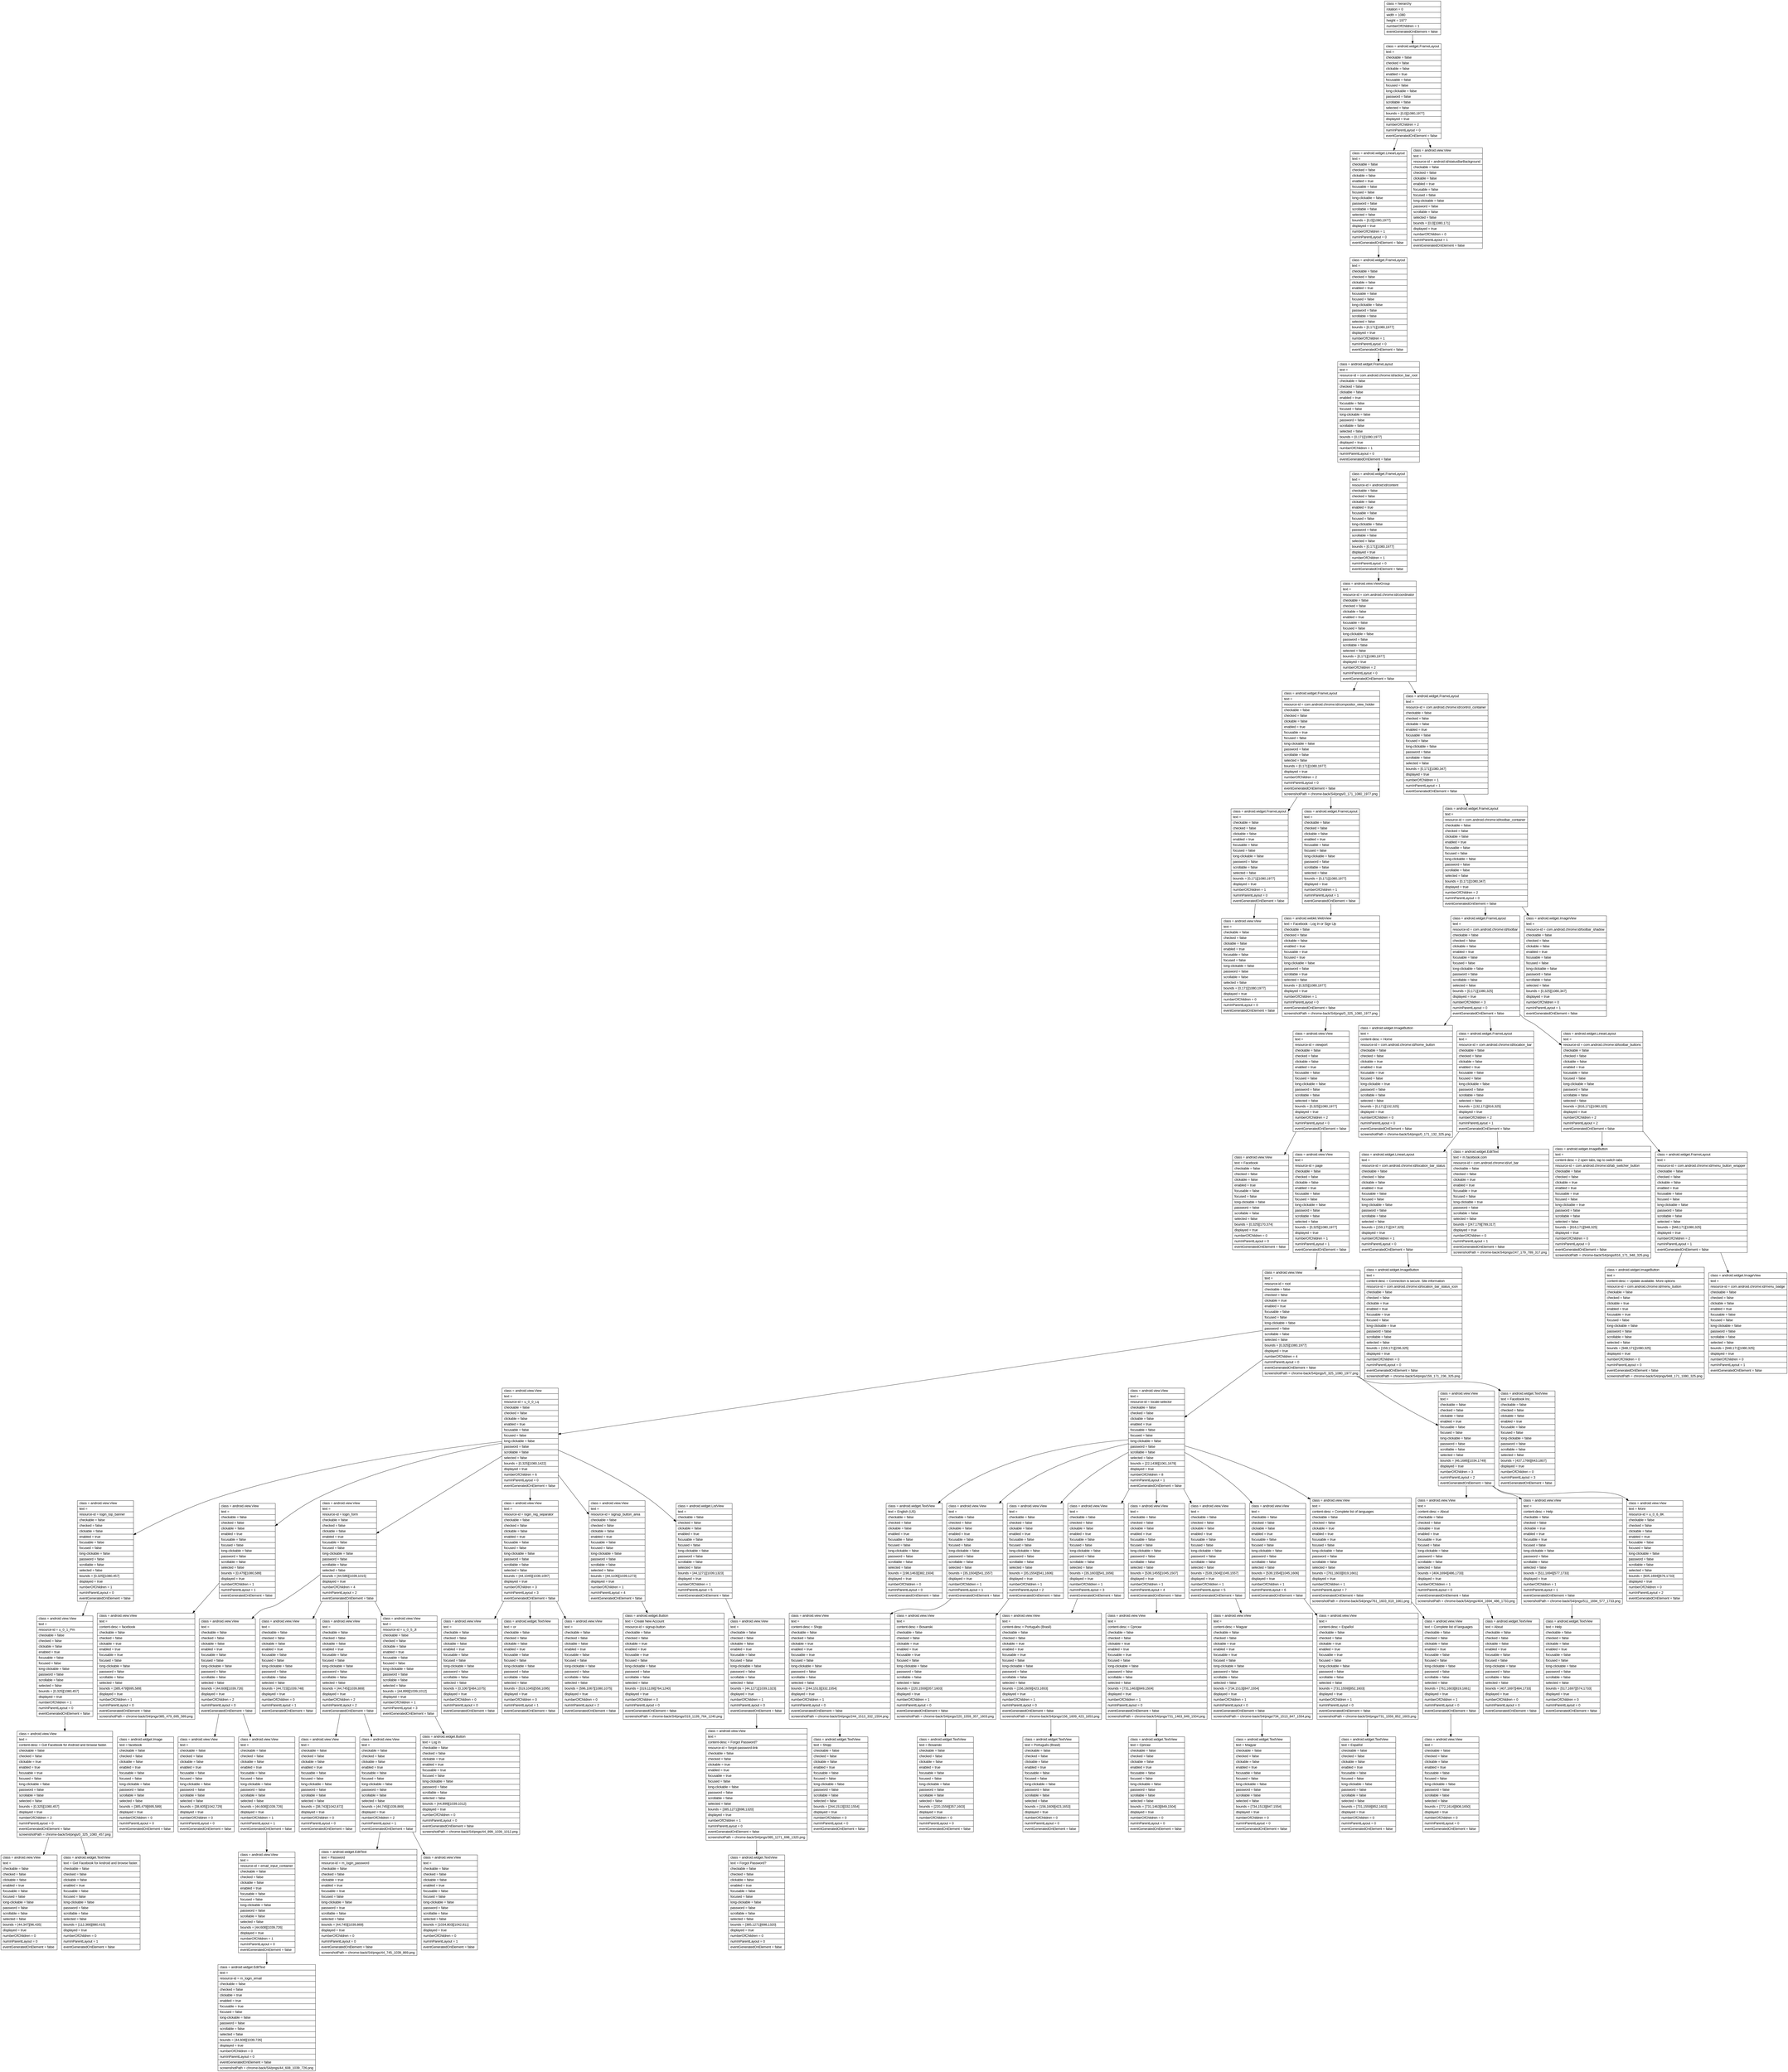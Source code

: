 digraph Layout {

	node [shape=record fontname=Arial];

	0	[label="{class = hierarchy\l|rotation = 0\l|width = 1080\l|height = 1977\l|numberOfChildren = 1\l|eventGeneratedOnElement = false \l}"]
	1	[label="{class = android.widget.FrameLayout\l|text = \l|checkable = false\l|checked = false\l|clickable = false\l|enabled = true\l|focusable = false\l|focused = false\l|long-clickable = false\l|password = false\l|scrollable = false\l|selected = false\l|bounds = [0,0][1080,1977]\l|displayed = true\l|numberOfChildren = 2\l|numInParentLayout = 0\l|eventGeneratedOnElement = false \l}"]
	2	[label="{class = android.widget.LinearLayout\l|text = \l|checkable = false\l|checked = false\l|clickable = false\l|enabled = true\l|focusable = false\l|focused = false\l|long-clickable = false\l|password = false\l|scrollable = false\l|selected = false\l|bounds = [0,0][1080,1977]\l|displayed = true\l|numberOfChildren = 1\l|numInParentLayout = 0\l|eventGeneratedOnElement = false \l}"]
	3	[label="{class = android.view.View\l|text = \l|resource-id = android:id/statusBarBackground\l|checkable = false\l|checked = false\l|clickable = false\l|enabled = true\l|focusable = false\l|focused = false\l|long-clickable = false\l|password = false\l|scrollable = false\l|selected = false\l|bounds = [0,0][1080,171]\l|displayed = true\l|numberOfChildren = 0\l|numInParentLayout = 1\l|eventGeneratedOnElement = false \l}"]
	4	[label="{class = android.widget.FrameLayout\l|text = \l|checkable = false\l|checked = false\l|clickable = false\l|enabled = true\l|focusable = false\l|focused = false\l|long-clickable = false\l|password = false\l|scrollable = false\l|selected = false\l|bounds = [0,171][1080,1977]\l|displayed = true\l|numberOfChildren = 1\l|numInParentLayout = 0\l|eventGeneratedOnElement = false \l}"]
	5	[label="{class = android.widget.FrameLayout\l|text = \l|resource-id = com.android.chrome:id/action_bar_root\l|checkable = false\l|checked = false\l|clickable = false\l|enabled = true\l|focusable = false\l|focused = false\l|long-clickable = false\l|password = false\l|scrollable = false\l|selected = false\l|bounds = [0,171][1080,1977]\l|displayed = true\l|numberOfChildren = 1\l|numInParentLayout = 0\l|eventGeneratedOnElement = false \l}"]
	6	[label="{class = android.widget.FrameLayout\l|text = \l|resource-id = android:id/content\l|checkable = false\l|checked = false\l|clickable = false\l|enabled = true\l|focusable = false\l|focused = false\l|long-clickable = false\l|password = false\l|scrollable = false\l|selected = false\l|bounds = [0,171][1080,1977]\l|displayed = true\l|numberOfChildren = 1\l|numInParentLayout = 0\l|eventGeneratedOnElement = false \l}"]
	7	[label="{class = android.view.ViewGroup\l|text = \l|resource-id = com.android.chrome:id/coordinator\l|checkable = false\l|checked = false\l|clickable = false\l|enabled = true\l|focusable = false\l|focused = false\l|long-clickable = false\l|password = false\l|scrollable = false\l|selected = false\l|bounds = [0,171][1080,1977]\l|displayed = true\l|numberOfChildren = 2\l|numInParentLayout = 0\l|eventGeneratedOnElement = false \l}"]
	8	[label="{class = android.widget.FrameLayout\l|text = \l|resource-id = com.android.chrome:id/compositor_view_holder\l|checkable = false\l|checked = false\l|clickable = false\l|enabled = true\l|focusable = true\l|focused = false\l|long-clickable = false\l|password = false\l|scrollable = false\l|selected = false\l|bounds = [0,171][1080,1977]\l|displayed = true\l|numberOfChildren = 2\l|numInParentLayout = 0\l|eventGeneratedOnElement = false \l|screenshotPath = chrome-back/S4/pngs/0_171_1080_1977.png\l}"]
	9	[label="{class = android.widget.FrameLayout\l|text = \l|resource-id = com.android.chrome:id/control_container\l|checkable = false\l|checked = false\l|clickable = false\l|enabled = true\l|focusable = false\l|focused = false\l|long-clickable = false\l|password = false\l|scrollable = false\l|selected = false\l|bounds = [0,171][1080,347]\l|displayed = true\l|numberOfChildren = 1\l|numInParentLayout = 1\l|eventGeneratedOnElement = false \l}"]
	10	[label="{class = android.widget.FrameLayout\l|text = \l|checkable = false\l|checked = false\l|clickable = false\l|enabled = true\l|focusable = false\l|focused = false\l|long-clickable = false\l|password = false\l|scrollable = false\l|selected = false\l|bounds = [0,171][1080,1977]\l|displayed = true\l|numberOfChildren = 1\l|numInParentLayout = 0\l|eventGeneratedOnElement = false \l}"]
	11	[label="{class = android.widget.FrameLayout\l|text = \l|checkable = false\l|checked = false\l|clickable = false\l|enabled = true\l|focusable = false\l|focused = false\l|long-clickable = false\l|password = false\l|scrollable = false\l|selected = false\l|bounds = [0,171][1080,1977]\l|displayed = true\l|numberOfChildren = 1\l|numInParentLayout = 1\l|eventGeneratedOnElement = false \l}"]
	12	[label="{class = android.widget.FrameLayout\l|text = \l|resource-id = com.android.chrome:id/toolbar_container\l|checkable = false\l|checked = false\l|clickable = false\l|enabled = true\l|focusable = false\l|focused = false\l|long-clickable = false\l|password = false\l|scrollable = false\l|selected = false\l|bounds = [0,171][1080,347]\l|displayed = true\l|numberOfChildren = 2\l|numInParentLayout = 0\l|eventGeneratedOnElement = false \l}"]
	13	[label="{class = android.view.View\l|text = \l|checkable = false\l|checked = false\l|clickable = false\l|enabled = true\l|focusable = false\l|focused = false\l|long-clickable = false\l|password = false\l|scrollable = false\l|selected = false\l|bounds = [0,171][1080,1977]\l|displayed = true\l|numberOfChildren = 0\l|numInParentLayout = 0\l|eventGeneratedOnElement = false \l}"]
	14	[label="{class = android.webkit.WebView\l|text = Facebook - Log In or Sign Up\l|checkable = false\l|checked = false\l|clickable = false\l|enabled = true\l|focusable = true\l|focused = true\l|long-clickable = false\l|password = false\l|scrollable = true\l|selected = false\l|bounds = [0,325][1080,1977]\l|displayed = true\l|numberOfChildren = 1\l|numInParentLayout = 0\l|eventGeneratedOnElement = false \l|screenshotPath = chrome-back/S4/pngs/0_325_1080_1977.png\l}"]
	15	[label="{class = android.widget.FrameLayout\l|text = \l|resource-id = com.android.chrome:id/toolbar\l|checkable = false\l|checked = false\l|clickable = false\l|enabled = true\l|focusable = false\l|focused = false\l|long-clickable = false\l|password = false\l|scrollable = false\l|selected = false\l|bounds = [0,171][1080,325]\l|displayed = true\l|numberOfChildren = 3\l|numInParentLayout = 0\l|eventGeneratedOnElement = false \l}"]
	16	[label="{class = android.widget.ImageView\l|text = \l|resource-id = com.android.chrome:id/toolbar_shadow\l|checkable = false\l|checked = false\l|clickable = false\l|enabled = true\l|focusable = false\l|focused = false\l|long-clickable = false\l|password = false\l|scrollable = false\l|selected = false\l|bounds = [0,325][1080,347]\l|displayed = true\l|numberOfChildren = 0\l|numInParentLayout = 1\l|eventGeneratedOnElement = false \l}"]
	17	[label="{class = android.view.View\l|text = \l|resource-id = viewport\l|checkable = false\l|checked = false\l|clickable = false\l|enabled = true\l|focusable = false\l|focused = false\l|long-clickable = false\l|password = false\l|scrollable = false\l|selected = false\l|bounds = [0,325][1080,1977]\l|displayed = true\l|numberOfChildren = 2\l|numInParentLayout = 0\l|eventGeneratedOnElement = false \l}"]
	18	[label="{class = android.widget.ImageButton\l|text = \l|content-desc = Home\l|resource-id = com.android.chrome:id/home_button\l|checkable = false\l|checked = false\l|clickable = true\l|enabled = true\l|focusable = true\l|focused = false\l|long-clickable = true\l|password = false\l|scrollable = false\l|selected = false\l|bounds = [0,171][132,325]\l|displayed = true\l|numberOfChildren = 0\l|numInParentLayout = 0\l|eventGeneratedOnElement = false \l|screenshotPath = chrome-back/S4/pngs/0_171_132_325.png\l}"]
	19	[label="{class = android.widget.FrameLayout\l|text = \l|resource-id = com.android.chrome:id/location_bar\l|checkable = false\l|checked = false\l|clickable = false\l|enabled = true\l|focusable = false\l|focused = false\l|long-clickable = false\l|password = false\l|scrollable = false\l|selected = false\l|bounds = [132,171][816,325]\l|displayed = true\l|numberOfChildren = 2\l|numInParentLayout = 1\l|eventGeneratedOnElement = false \l}"]
	20	[label="{class = android.widget.LinearLayout\l|text = \l|resource-id = com.android.chrome:id/toolbar_buttons\l|checkable = false\l|checked = false\l|clickable = false\l|enabled = true\l|focusable = false\l|focused = false\l|long-clickable = false\l|password = false\l|scrollable = false\l|selected = false\l|bounds = [816,171][1080,325]\l|displayed = true\l|numberOfChildren = 2\l|numInParentLayout = 2\l|eventGeneratedOnElement = false \l}"]
	21	[label="{class = android.view.View\l|text = Facebook\l|checkable = false\l|checked = false\l|clickable = false\l|enabled = true\l|focusable = false\l|focused = false\l|long-clickable = false\l|password = false\l|scrollable = false\l|selected = false\l|bounds = [0,325][170,374]\l|displayed = true\l|numberOfChildren = 0\l|numInParentLayout = 0\l|eventGeneratedOnElement = false \l}"]
	22	[label="{class = android.view.View\l|text = \l|resource-id = page\l|checkable = false\l|checked = false\l|clickable = false\l|enabled = true\l|focusable = false\l|focused = false\l|long-clickable = false\l|password = false\l|scrollable = false\l|selected = false\l|bounds = [0,325][1080,1977]\l|displayed = true\l|numberOfChildren = 1\l|numInParentLayout = 1\l|eventGeneratedOnElement = false \l}"]
	23	[label="{class = android.widget.LinearLayout\l|text = \l|resource-id = com.android.chrome:id/location_bar_status\l|checkable = false\l|checked = false\l|clickable = false\l|enabled = true\l|focusable = false\l|focused = false\l|long-clickable = false\l|password = false\l|scrollable = false\l|selected = false\l|bounds = [159,171][247,325]\l|displayed = true\l|numberOfChildren = 1\l|numInParentLayout = 0\l|eventGeneratedOnElement = false \l}"]
	24	[label="{class = android.widget.EditText\l|text = m.facebook.com\l|resource-id = com.android.chrome:id/url_bar\l|checkable = false\l|checked = false\l|clickable = true\l|enabled = true\l|focusable = true\l|focused = false\l|long-clickable = true\l|password = false\l|scrollable = false\l|selected = false\l|bounds = [247,179][789,317]\l|displayed = true\l|numberOfChildren = 0\l|numInParentLayout = 1\l|eventGeneratedOnElement = false \l|screenshotPath = chrome-back/S4/pngs/247_179_789_317.png\l}"]
	25	[label="{class = android.widget.ImageButton\l|text = \l|content-desc = 2 open tabs, tap to switch tabs\l|resource-id = com.android.chrome:id/tab_switcher_button\l|checkable = false\l|checked = false\l|clickable = true\l|enabled = true\l|focusable = true\l|focused = false\l|long-clickable = true\l|password = false\l|scrollable = false\l|selected = false\l|bounds = [816,171][948,325]\l|displayed = true\l|numberOfChildren = 0\l|numInParentLayout = 0\l|eventGeneratedOnElement = false \l|screenshotPath = chrome-back/S4/pngs/816_171_948_325.png\l}"]
	26	[label="{class = android.widget.FrameLayout\l|text = \l|resource-id = com.android.chrome:id/menu_button_wrapper\l|checkable = false\l|checked = false\l|clickable = false\l|enabled = true\l|focusable = false\l|focused = false\l|long-clickable = false\l|password = false\l|scrollable = false\l|selected = false\l|bounds = [948,171][1080,325]\l|displayed = true\l|numberOfChildren = 2\l|numInParentLayout = 1\l|eventGeneratedOnElement = false \l}"]
	27	[label="{class = android.view.View\l|text = \l|resource-id = root\l|checkable = false\l|checked = false\l|clickable = true\l|enabled = true\l|focusable = false\l|focused = false\l|long-clickable = false\l|password = false\l|scrollable = false\l|selected = false\l|bounds = [0,325][1080,1977]\l|displayed = true\l|numberOfChildren = 4\l|numInParentLayout = 0\l|eventGeneratedOnElement = false \l|screenshotPath = chrome-back/S4/pngs/0_325_1080_1977.png\l}"]
	28	[label="{class = android.widget.ImageButton\l|text = \l|content-desc = Connection is secure. Site information\l|resource-id = com.android.chrome:id/location_bar_status_icon\l|checkable = false\l|checked = false\l|clickable = true\l|enabled = true\l|focusable = true\l|focused = false\l|long-clickable = true\l|password = false\l|scrollable = false\l|selected = false\l|bounds = [159,171][236,325]\l|displayed = true\l|numberOfChildren = 0\l|numInParentLayout = 0\l|eventGeneratedOnElement = false \l|screenshotPath = chrome-back/S4/pngs/159_171_236_325.png\l}"]
	29	[label="{class = android.widget.ImageButton\l|text = \l|content-desc = Update available. More options\l|resource-id = com.android.chrome:id/menu_button\l|checkable = false\l|checked = false\l|clickable = true\l|enabled = true\l|focusable = true\l|focused = false\l|long-clickable = false\l|password = false\l|scrollable = false\l|selected = false\l|bounds = [948,171][1080,325]\l|displayed = true\l|numberOfChildren = 0\l|numInParentLayout = 0\l|eventGeneratedOnElement = false \l|screenshotPath = chrome-back/S4/pngs/948_171_1080_325.png\l}"]
	30	[label="{class = android.widget.ImageView\l|text = \l|resource-id = com.android.chrome:id/menu_badge\l|checkable = false\l|checked = false\l|clickable = false\l|enabled = true\l|focusable = false\l|focused = false\l|long-clickable = false\l|password = false\l|scrollable = false\l|selected = false\l|bounds = [948,171][1080,325]\l|displayed = true\l|numberOfChildren = 0\l|numInParentLayout = 1\l|eventGeneratedOnElement = false \l}"]
	31	[label="{class = android.view.View\l|text = \l|resource-id = u_0_0_Lq\l|checkable = false\l|checked = false\l|clickable = false\l|enabled = true\l|focusable = false\l|focused = false\l|long-clickable = false\l|password = false\l|scrollable = false\l|selected = false\l|bounds = [0,325][1080,1422]\l|displayed = true\l|numberOfChildren = 6\l|numInParentLayout = 0\l|eventGeneratedOnElement = false \l}"]
	32	[label="{class = android.view.View\l|text = \l|resource-id = locale-selector\l|checkable = false\l|checked = false\l|clickable = false\l|enabled = true\l|focusable = false\l|focused = false\l|long-clickable = false\l|password = false\l|scrollable = false\l|selected = false\l|bounds = [22,1438][1061,1678]\l|displayed = true\l|numberOfChildren = 8\l|numInParentLayout = 1\l|eventGeneratedOnElement = false \l}"]
	33	[label="{class = android.view.View\l|text = \l|checkable = false\l|checked = false\l|clickable = false\l|enabled = true\l|focusable = false\l|focused = false\l|long-clickable = false\l|password = false\l|scrollable = false\l|selected = false\l|bounds = [46,1686][1034,1749]\l|displayed = true\l|numberOfChildren = 3\l|numInParentLayout = 2\l|eventGeneratedOnElement = false \l}"]
	34	[label="{class = android.widget.TextView\l|text = Facebook Inc.\l|checkable = false\l|checked = false\l|clickable = false\l|enabled = true\l|focusable = false\l|focused = false\l|long-clickable = false\l|password = false\l|scrollable = false\l|selected = false\l|bounds = [437,1766][643,1807]\l|displayed = true\l|numberOfChildren = 0\l|numInParentLayout = 3\l|eventGeneratedOnElement = false \l}"]
	35	[label="{class = android.view.View\l|text = \l|resource-id = login_top_banner\l|checkable = false\l|checked = false\l|clickable = false\l|enabled = true\l|focusable = false\l|focused = false\l|long-clickable = false\l|password = false\l|scrollable = false\l|selected = false\l|bounds = [0,325][1080,457]\l|displayed = true\l|numberOfChildren = 1\l|numInParentLayout = 0\l|eventGeneratedOnElement = false \l}"]
	36	[label="{class = android.view.View\l|text = \l|checkable = false\l|checked = false\l|clickable = false\l|enabled = true\l|focusable = false\l|focused = false\l|long-clickable = false\l|password = false\l|scrollable = false\l|selected = false\l|bounds = [0,479][1080,589]\l|displayed = true\l|numberOfChildren = 1\l|numInParentLayout = 1\l|eventGeneratedOnElement = false \l}"]
	37	[label="{class = android.view.View\l|text = \l|resource-id = login_form\l|checkable = false\l|checked = false\l|clickable = false\l|enabled = true\l|focusable = false\l|focused = false\l|long-clickable = false\l|password = false\l|scrollable = false\l|selected = false\l|bounds = [44,586][1039,1015]\l|displayed = true\l|numberOfChildren = 4\l|numInParentLayout = 2\l|eventGeneratedOnElement = false \l}"]
	38	[label="{class = android.view.View\l|text = \l|resource-id = login_reg_separator\l|checkable = false\l|checked = false\l|clickable = false\l|enabled = true\l|focusable = false\l|focused = false\l|long-clickable = false\l|password = false\l|scrollable = false\l|selected = false\l|bounds = [44,1045][1039,1097]\l|displayed = true\l|numberOfChildren = 3\l|numInParentLayout = 3\l|eventGeneratedOnElement = false \l}"]
	39	[label="{class = android.view.View\l|text = \l|resource-id = signup_button_area\l|checkable = false\l|checked = false\l|clickable = false\l|enabled = true\l|focusable = false\l|focused = false\l|long-clickable = false\l|password = false\l|scrollable = false\l|selected = false\l|bounds = [44,1106][1039,1273]\l|displayed = true\l|numberOfChildren = 1\l|numInParentLayout = 4\l|eventGeneratedOnElement = false \l}"]
	40	[label="{class = android.widget.ListView\l|text = \l|checkable = false\l|checked = false\l|clickable = false\l|enabled = true\l|focusable = false\l|focused = false\l|long-clickable = false\l|password = false\l|scrollable = false\l|selected = false\l|bounds = [44,1271][1039,1323]\l|displayed = true\l|numberOfChildren = 1\l|numInParentLayout = 5\l|eventGeneratedOnElement = false \l}"]
	41	[label="{class = android.widget.TextView\l|text = English (US)\l|checkable = false\l|checked = false\l|clickable = false\l|enabled = true\l|focusable = false\l|focused = false\l|long-clickable = false\l|password = false\l|scrollable = false\l|selected = false\l|bounds = [198,1463][382,1504]\l|displayed = true\l|numberOfChildren = 0\l|numInParentLayout = 0\l|eventGeneratedOnElement = false \l}"]
	42	[label="{class = android.view.View\l|text = \l|checkable = false\l|checked = false\l|clickable = false\l|enabled = true\l|focusable = false\l|focused = false\l|long-clickable = false\l|password = false\l|scrollable = false\l|selected = false\l|bounds = [35,1504][541,1557]\l|displayed = true\l|numberOfChildren = 1\l|numInParentLayout = 1\l|eventGeneratedOnElement = false \l}"]
	43	[label="{class = android.view.View\l|text = \l|checkable = false\l|checked = false\l|clickable = false\l|enabled = true\l|focusable = false\l|focused = false\l|long-clickable = false\l|password = false\l|scrollable = false\l|selected = false\l|bounds = [35,1554][541,1606]\l|displayed = true\l|numberOfChildren = 1\l|numInParentLayout = 2\l|eventGeneratedOnElement = false \l}"]
	44	[label="{class = android.view.View\l|text = \l|checkable = false\l|checked = false\l|clickable = false\l|enabled = true\l|focusable = false\l|focused = false\l|long-clickable = false\l|password = false\l|scrollable = false\l|selected = false\l|bounds = [35,1603][541,1656]\l|displayed = true\l|numberOfChildren = 1\l|numInParentLayout = 3\l|eventGeneratedOnElement = false \l}"]
	45	[label="{class = android.view.View\l|text = \l|checkable = false\l|checked = false\l|clickable = false\l|enabled = true\l|focusable = false\l|focused = false\l|long-clickable = false\l|password = false\l|scrollable = false\l|selected = false\l|bounds = [539,1455][1045,1507]\l|displayed = true\l|numberOfChildren = 1\l|numInParentLayout = 4\l|eventGeneratedOnElement = false \l}"]
	46	[label="{class = android.view.View\l|text = \l|checkable = false\l|checked = false\l|clickable = false\l|enabled = true\l|focusable = false\l|focused = false\l|long-clickable = false\l|password = false\l|scrollable = false\l|selected = false\l|bounds = [539,1504][1045,1557]\l|displayed = true\l|numberOfChildren = 1\l|numInParentLayout = 5\l|eventGeneratedOnElement = false \l}"]
	47	[label="{class = android.view.View\l|text = \l|checkable = false\l|checked = false\l|clickable = false\l|enabled = true\l|focusable = false\l|focused = false\l|long-clickable = false\l|password = false\l|scrollable = false\l|selected = false\l|bounds = [539,1554][1045,1606]\l|displayed = true\l|numberOfChildren = 1\l|numInParentLayout = 6\l|eventGeneratedOnElement = false \l}"]
	48	[label="{class = android.view.View\l|text = \l|content-desc = Complete list of languages\l|checkable = false\l|checked = false\l|clickable = true\l|enabled = true\l|focusable = true\l|focused = false\l|long-clickable = false\l|password = false\l|scrollable = false\l|selected = false\l|bounds = [761,1603][819,1661]\l|displayed = true\l|numberOfChildren = 1\l|numInParentLayout = 7\l|eventGeneratedOnElement = false \l|screenshotPath = chrome-back/S4/pngs/761_1603_819_1661.png\l}"]
	49	[label="{class = android.view.View\l|text = \l|content-desc = About\l|checkable = false\l|checked = false\l|clickable = true\l|enabled = true\l|focusable = true\l|focused = false\l|long-clickable = false\l|password = false\l|scrollable = false\l|selected = false\l|bounds = [404,1694][486,1733]\l|displayed = true\l|numberOfChildren = 1\l|numInParentLayout = 0\l|eventGeneratedOnElement = false \l|screenshotPath = chrome-back/S4/pngs/404_1694_486_1733.png\l}"]
	50	[label="{class = android.view.View\l|text = \l|content-desc = Help\l|checkable = false\l|checked = false\l|clickable = true\l|enabled = true\l|focusable = true\l|focused = false\l|long-clickable = false\l|password = false\l|scrollable = false\l|selected = false\l|bounds = [511,1694][577,1733]\l|displayed = true\l|numberOfChildren = 1\l|numInParentLayout = 1\l|eventGeneratedOnElement = false \l|screenshotPath = chrome-back/S4/pngs/511_1694_577_1733.png\l}"]
	51	[label="{class = android.view.View\l|text = More\l|resource-id = u_0_6_8K\l|checkable = false\l|checked = false\l|clickable = false\l|enabled = true\l|focusable = false\l|focused = false\l|long-clickable = false\l|password = false\l|scrollable = false\l|selected = false\l|bounds = [605,1694][676,1733]\l|displayed = true\l|numberOfChildren = 0\l|numInParentLayout = 2\l|eventGeneratedOnElement = false \l}"]
	52	[label="{class = android.view.View\l|text = \l|resource-id = u_0_1_Pm\l|checkable = false\l|checked = false\l|clickable = false\l|enabled = true\l|focusable = false\l|focused = false\l|long-clickable = false\l|password = false\l|scrollable = false\l|selected = false\l|bounds = [0,325][1080,457]\l|displayed = true\l|numberOfChildren = 1\l|numInParentLayout = 0\l|eventGeneratedOnElement = false \l}"]
	53	[label="{class = android.view.View\l|text = \l|content-desc = facebook\l|checkable = false\l|checked = false\l|clickable = true\l|enabled = true\l|focusable = true\l|focused = false\l|long-clickable = false\l|password = false\l|scrollable = false\l|selected = false\l|bounds = [385,479][695,589]\l|displayed = true\l|numberOfChildren = 1\l|numInParentLayout = 0\l|eventGeneratedOnElement = false \l|screenshotPath = chrome-back/S4/pngs/385_479_695_589.png\l}"]
	54	[label="{class = android.view.View\l|text = \l|checkable = false\l|checked = false\l|clickable = false\l|enabled = true\l|focusable = false\l|focused = false\l|long-clickable = false\l|password = false\l|scrollable = false\l|selected = false\l|bounds = [44,608][1039,726]\l|displayed = true\l|numberOfChildren = 2\l|numInParentLayout = 0\l|eventGeneratedOnElement = false \l}"]
	55	[label="{class = android.view.View\l|text = \l|checkable = false\l|checked = false\l|clickable = false\l|enabled = true\l|focusable = false\l|focused = false\l|long-clickable = false\l|password = false\l|scrollable = false\l|selected = false\l|bounds = [44,723][1039,748]\l|displayed = true\l|numberOfChildren = 0\l|numInParentLayout = 1\l|eventGeneratedOnElement = false \l}"]
	56	[label="{class = android.view.View\l|text = \l|checkable = false\l|checked = false\l|clickable = false\l|enabled = true\l|focusable = false\l|focused = false\l|long-clickable = false\l|password = false\l|scrollable = false\l|selected = false\l|bounds = [44,745][1039,869]\l|displayed = true\l|numberOfChildren = 2\l|numInParentLayout = 2\l|eventGeneratedOnElement = false \l}"]
	57	[label="{class = android.view.View\l|text = \l|resource-id = u_0_5_Jl\l|checkable = false\l|checked = false\l|clickable = false\l|enabled = true\l|focusable = false\l|focused = false\l|long-clickable = false\l|password = false\l|scrollable = false\l|selected = false\l|bounds = [44,899][1039,1012]\l|displayed = true\l|numberOfChildren = 1\l|numInParentLayout = 3\l|eventGeneratedOnElement = false \l}"]
	58	[label="{class = android.view.View\l|text = \l|checkable = false\l|checked = false\l|clickable = false\l|enabled = true\l|focusable = false\l|focused = false\l|long-clickable = false\l|password = false\l|scrollable = false\l|selected = false\l|bounds = [0,1067][484,1075]\l|displayed = true\l|numberOfChildren = 0\l|numInParentLayout = 0\l|eventGeneratedOnElement = false \l}"]
	59	[label="{class = android.widget.TextView\l|text = or\l|checkable = false\l|checked = false\l|clickable = false\l|enabled = true\l|focusable = false\l|focused = false\l|long-clickable = false\l|password = false\l|scrollable = false\l|selected = false\l|bounds = [519,1045][558,1095]\l|displayed = true\l|numberOfChildren = 0\l|numInParentLayout = 1\l|eventGeneratedOnElement = false \l}"]
	60	[label="{class = android.view.View\l|text = \l|checkable = false\l|checked = false\l|clickable = false\l|enabled = true\l|focusable = false\l|focused = false\l|long-clickable = false\l|password = false\l|scrollable = false\l|selected = false\l|bounds = [596,1067][1080,1075]\l|displayed = true\l|numberOfChildren = 0\l|numInParentLayout = 2\l|eventGeneratedOnElement = false \l}"]
	61	[label="{class = android.widget.Button\l|text = Create New Account\l|resource-id = signup-button\l|checkable = false\l|checked = false\l|clickable = true\l|enabled = true\l|focusable = true\l|focused = false\l|long-clickable = false\l|password = false\l|scrollable = false\l|selected = false\l|bounds = [319,1139][764,1240]\l|displayed = true\l|numberOfChildren = 0\l|numInParentLayout = 0\l|eventGeneratedOnElement = false \l|screenshotPath = chrome-back/S4/pngs/319_1139_764_1240.png\l}"]
	62	[label="{class = android.view.View\l|text = \l|checkable = false\l|checked = false\l|clickable = false\l|enabled = true\l|focusable = false\l|focused = false\l|long-clickable = false\l|password = false\l|scrollable = false\l|selected = false\l|bounds = [44,1271][1039,1323]\l|displayed = true\l|numberOfChildren = 1\l|numInParentLayout = 0\l|eventGeneratedOnElement = false \l}"]
	63	[label="{class = android.view.View\l|text = \l|content-desc = Shqip\l|checkable = false\l|checked = false\l|clickable = true\l|enabled = true\l|focusable = true\l|focused = false\l|long-clickable = false\l|password = false\l|scrollable = false\l|selected = false\l|bounds = [244,1513][332,1554]\l|displayed = true\l|numberOfChildren = 1\l|numInParentLayout = 0\l|eventGeneratedOnElement = false \l|screenshotPath = chrome-back/S4/pngs/244_1513_332_1554.png\l}"]
	64	[label="{class = android.view.View\l|text = \l|content-desc = Bosanski\l|checkable = false\l|checked = false\l|clickable = true\l|enabled = true\l|focusable = true\l|focused = false\l|long-clickable = false\l|password = false\l|scrollable = false\l|selected = false\l|bounds = [220,1559][357,1603]\l|displayed = true\l|numberOfChildren = 1\l|numInParentLayout = 0\l|eventGeneratedOnElement = false \l|screenshotPath = chrome-back/S4/pngs/220_1559_357_1603.png\l}"]
	65	[label="{class = android.view.View\l|text = \l|content-desc = Português (Brasil)\l|checkable = false\l|checked = false\l|clickable = true\l|enabled = true\l|focusable = true\l|focused = false\l|long-clickable = false\l|password = false\l|scrollable = false\l|selected = false\l|bounds = [156,1609][423,1653]\l|displayed = true\l|numberOfChildren = 1\l|numInParentLayout = 0\l|eventGeneratedOnElement = false \l|screenshotPath = chrome-back/S4/pngs/156_1609_423_1653.png\l}"]
	66	[label="{class = android.view.View\l|text = \l|content-desc = Српски\l|checkable = false\l|checked = false\l|clickable = true\l|enabled = true\l|focusable = true\l|focused = false\l|long-clickable = false\l|password = false\l|scrollable = false\l|selected = false\l|bounds = [731,1463][849,1504]\l|displayed = true\l|numberOfChildren = 1\l|numInParentLayout = 0\l|eventGeneratedOnElement = false \l|screenshotPath = chrome-back/S4/pngs/731_1463_849_1504.png\l}"]
	67	[label="{class = android.view.View\l|text = \l|content-desc = Magyar\l|checkable = false\l|checked = false\l|clickable = true\l|enabled = true\l|focusable = true\l|focused = false\l|long-clickable = false\l|password = false\l|scrollable = false\l|selected = false\l|bounds = [734,1513][847,1554]\l|displayed = true\l|numberOfChildren = 1\l|numInParentLayout = 0\l|eventGeneratedOnElement = false \l|screenshotPath = chrome-back/S4/pngs/734_1513_847_1554.png\l}"]
	68	[label="{class = android.view.View\l|text = \l|content-desc = Español\l|checkable = false\l|checked = false\l|clickable = true\l|enabled = true\l|focusable = true\l|focused = false\l|long-clickable = false\l|password = false\l|scrollable = false\l|selected = false\l|bounds = [731,1559][852,1603]\l|displayed = true\l|numberOfChildren = 1\l|numInParentLayout = 0\l|eventGeneratedOnElement = false \l|screenshotPath = chrome-back/S4/pngs/731_1559_852_1603.png\l}"]
	69	[label="{class = android.view.View\l|text = Complete list of languages\l|checkable = false\l|checked = false\l|clickable = false\l|enabled = true\l|focusable = false\l|focused = false\l|long-clickable = false\l|password = false\l|scrollable = false\l|selected = false\l|bounds = [761,1603][819,1661]\l|displayed = true\l|numberOfChildren = 1\l|numInParentLayout = 0\l|eventGeneratedOnElement = false \l}"]
	70	[label="{class = android.widget.TextView\l|text = About\l|checkable = false\l|checked = false\l|clickable = false\l|enabled = true\l|focusable = false\l|focused = false\l|long-clickable = false\l|password = false\l|scrollable = false\l|selected = false\l|bounds = [407,1697][484,1733]\l|displayed = true\l|numberOfChildren = 0\l|numInParentLayout = 0\l|eventGeneratedOnElement = false \l}"]
	71	[label="{class = android.widget.TextView\l|text = Help\l|checkable = false\l|checked = false\l|clickable = false\l|enabled = true\l|focusable = false\l|focused = false\l|long-clickable = false\l|password = false\l|scrollable = false\l|selected = false\l|bounds = [517,1697][574,1733]\l|displayed = true\l|numberOfChildren = 0\l|numInParentLayout = 0\l|eventGeneratedOnElement = false \l}"]
	72	[label="{class = android.view.View\l|text = \l|content-desc = Get Facebook for Android and browse faster.\l|checkable = false\l|checked = false\l|clickable = true\l|enabled = true\l|focusable = true\l|focused = false\l|long-clickable = false\l|password = false\l|scrollable = false\l|selected = false\l|bounds = [0,325][1080,457]\l|displayed = true\l|numberOfChildren = 2\l|numInParentLayout = 0\l|eventGeneratedOnElement = false \l|screenshotPath = chrome-back/S4/pngs/0_325_1080_457.png\l}"]
	73	[label="{class = android.widget.Image\l|text = facebook\l|checkable = false\l|checked = false\l|clickable = false\l|enabled = true\l|focusable = false\l|focused = false\l|long-clickable = false\l|password = false\l|scrollable = false\l|selected = false\l|bounds = [385,479][695,589]\l|displayed = true\l|numberOfChildren = 0\l|numInParentLayout = 0\l|eventGeneratedOnElement = false \l}"]
	74	[label="{class = android.view.View\l|text = \l|checkable = false\l|checked = false\l|clickable = false\l|enabled = true\l|focusable = false\l|focused = false\l|long-clickable = false\l|password = false\l|scrollable = false\l|selected = false\l|bounds = [38,605][1042,729]\l|displayed = true\l|numberOfChildren = 0\l|numInParentLayout = 0\l|eventGeneratedOnElement = false \l}"]
	75	[label="{class = android.view.View\l|text = \l|checkable = false\l|checked = false\l|clickable = false\l|enabled = true\l|focusable = false\l|focused = false\l|long-clickable = false\l|password = false\l|scrollable = false\l|selected = false\l|bounds = [44,608][1039,726]\l|displayed = true\l|numberOfChildren = 1\l|numInParentLayout = 1\l|eventGeneratedOnElement = false \l}"]
	76	[label="{class = android.view.View\l|text = \l|checkable = false\l|checked = false\l|clickable = false\l|enabled = true\l|focusable = false\l|focused = false\l|long-clickable = false\l|password = false\l|scrollable = false\l|selected = false\l|bounds = [38,743][1042,872]\l|displayed = true\l|numberOfChildren = 0\l|numInParentLayout = 0\l|eventGeneratedOnElement = false \l}"]
	77	[label="{class = android.view.View\l|text = \l|checkable = false\l|checked = false\l|clickable = false\l|enabled = true\l|focusable = false\l|focused = false\l|long-clickable = false\l|password = false\l|scrollable = false\l|selected = false\l|bounds = [44,745][1039,869]\l|displayed = true\l|numberOfChildren = 2\l|numInParentLayout = 1\l|eventGeneratedOnElement = false \l}"]
	78	[label="{class = android.widget.Button\l|text = Log In\l|checkable = false\l|checked = false\l|clickable = true\l|enabled = true\l|focusable = true\l|focused = false\l|long-clickable = false\l|password = false\l|scrollable = false\l|selected = false\l|bounds = [44,899][1039,1012]\l|displayed = true\l|numberOfChildren = 0\l|numInParentLayout = 0\l|eventGeneratedOnElement = false \l|screenshotPath = chrome-back/S4/pngs/44_899_1039_1012.png\l}"]
	79	[label="{class = android.view.View\l|text = \l|content-desc = Forgot Password?\l|resource-id = forgot-password-link\l|checkable = false\l|checked = false\l|clickable = true\l|enabled = true\l|focusable = true\l|focused = false\l|long-clickable = false\l|password = false\l|scrollable = false\l|selected = false\l|bounds = [385,1271][698,1320]\l|displayed = true\l|numberOfChildren = 1\l|numInParentLayout = 0\l|eventGeneratedOnElement = false \l|screenshotPath = chrome-back/S4/pngs/385_1271_698_1320.png\l}"]
	80	[label="{class = android.widget.TextView\l|text = Shqip\l|checkable = false\l|checked = false\l|clickable = false\l|enabled = true\l|focusable = false\l|focused = false\l|long-clickable = false\l|password = false\l|scrollable = false\l|selected = false\l|bounds = [244,1513][332,1554]\l|displayed = true\l|numberOfChildren = 0\l|numInParentLayout = 0\l|eventGeneratedOnElement = false \l}"]
	81	[label="{class = android.widget.TextView\l|text = Bosanski\l|checkable = false\l|checked = false\l|clickable = false\l|enabled = true\l|focusable = false\l|focused = false\l|long-clickable = false\l|password = false\l|scrollable = false\l|selected = false\l|bounds = [220,1559][357,1603]\l|displayed = true\l|numberOfChildren = 0\l|numInParentLayout = 0\l|eventGeneratedOnElement = false \l}"]
	82	[label="{class = android.widget.TextView\l|text = Português (Brasil)\l|checkable = false\l|checked = false\l|clickable = false\l|enabled = true\l|focusable = false\l|focused = false\l|long-clickable = false\l|password = false\l|scrollable = false\l|selected = false\l|bounds = [156,1609][423,1653]\l|displayed = true\l|numberOfChildren = 0\l|numInParentLayout = 0\l|eventGeneratedOnElement = false \l}"]
	83	[label="{class = android.widget.TextView\l|text = Српски\l|checkable = false\l|checked = false\l|clickable = false\l|enabled = true\l|focusable = false\l|focused = false\l|long-clickable = false\l|password = false\l|scrollable = false\l|selected = false\l|bounds = [731,1463][849,1504]\l|displayed = true\l|numberOfChildren = 0\l|numInParentLayout = 0\l|eventGeneratedOnElement = false \l}"]
	84	[label="{class = android.widget.TextView\l|text = Magyar\l|checkable = false\l|checked = false\l|clickable = false\l|enabled = true\l|focusable = false\l|focused = false\l|long-clickable = false\l|password = false\l|scrollable = false\l|selected = false\l|bounds = [734,1513][847,1554]\l|displayed = true\l|numberOfChildren = 0\l|numInParentLayout = 0\l|eventGeneratedOnElement = false \l}"]
	85	[label="{class = android.widget.TextView\l|text = Español\l|checkable = false\l|checked = false\l|clickable = false\l|enabled = true\l|focusable = false\l|focused = false\l|long-clickable = false\l|password = false\l|scrollable = false\l|selected = false\l|bounds = [731,1559][852,1603]\l|displayed = true\l|numberOfChildren = 0\l|numInParentLayout = 0\l|eventGeneratedOnElement = false \l}"]
	86	[label="{class = android.view.View\l|text = \l|checkable = false\l|checked = false\l|clickable = false\l|enabled = true\l|focusable = false\l|focused = false\l|long-clickable = false\l|password = false\l|scrollable = false\l|selected = false\l|bounds = [772,1614][808,1650]\l|displayed = true\l|numberOfChildren = 0\l|numInParentLayout = 0\l|eventGeneratedOnElement = false \l}"]
	87	[label="{class = android.view.View\l|text = \l|checkable = false\l|checked = false\l|clickable = false\l|enabled = true\l|focusable = false\l|focused = false\l|long-clickable = false\l|password = false\l|scrollable = false\l|selected = false\l|bounds = [44,347][96,435]\l|displayed = true\l|numberOfChildren = 0\l|numInParentLayout = 0\l|eventGeneratedOnElement = false \l}"]
	88	[label="{class = android.widget.TextView\l|text = Get Facebook for Android and browse faster.\l|checkable = false\l|checked = false\l|clickable = false\l|enabled = true\l|focusable = false\l|focused = false\l|long-clickable = false\l|password = false\l|scrollable = false\l|selected = false\l|bounds = [112,366][880,415]\l|displayed = true\l|numberOfChildren = 0\l|numInParentLayout = 1\l|eventGeneratedOnElement = false \l}"]
	89	[label="{class = android.view.View\l|text = \l|resource-id = email_input_container\l|checkable = false\l|checked = false\l|clickable = false\l|enabled = true\l|focusable = false\l|focused = false\l|long-clickable = false\l|password = false\l|scrollable = false\l|selected = false\l|bounds = [44,608][1039,726]\l|displayed = true\l|numberOfChildren = 1\l|numInParentLayout = 0\l|eventGeneratedOnElement = false \l}"]
	90	[label="{class = android.widget.EditText\l|text = Password\l|resource-id = m_login_password\l|checkable = false\l|checked = false\l|clickable = true\l|enabled = true\l|focusable = true\l|focused = false\l|long-clickable = false\l|password = true\l|scrollable = false\l|selected = false\l|bounds = [44,745][1039,869]\l|displayed = true\l|numberOfChildren = 0\l|numInParentLayout = 0\l|eventGeneratedOnElement = false \l|screenshotPath = chrome-back/S4/pngs/44_745_1039_869.png\l}"]
	91	[label="{class = android.view.View\l|text = \l|checkable = false\l|checked = false\l|clickable = false\l|enabled = true\l|focusable = false\l|focused = false\l|long-clickable = false\l|password = false\l|scrollable = false\l|selected = false\l|bounds = [1034,803][1042,811]\l|displayed = true\l|numberOfChildren = 0\l|numInParentLayout = 1\l|eventGeneratedOnElement = false \l}"]
	92	[label="{class = android.widget.TextView\l|text = Forgot Password?\l|checkable = false\l|checked = false\l|clickable = false\l|enabled = true\l|focusable = false\l|focused = false\l|long-clickable = false\l|password = false\l|scrollable = false\l|selected = false\l|bounds = [385,1271][698,1320]\l|displayed = true\l|numberOfChildren = 0\l|numInParentLayout = 0\l|eventGeneratedOnElement = false \l}"]
	93	[label="{class = android.widget.EditText\l|text = \l|resource-id = m_login_email\l|checkable = false\l|checked = false\l|clickable = true\l|enabled = true\l|focusable = true\l|focused = false\l|long-clickable = false\l|password = false\l|scrollable = false\l|selected = false\l|bounds = [44,608][1039,726]\l|displayed = true\l|numberOfChildren = 0\l|numInParentLayout = 0\l|eventGeneratedOnElement = false \l|screenshotPath = chrome-back/S4/pngs/44_608_1039_726.png\l}"]


	0 -> 1
	1 -> 2
	1 -> 3
	2 -> 4
	4 -> 5
	5 -> 6
	6 -> 7
	7 -> 8
	7 -> 9
	8 -> 10
	8 -> 11
	9 -> 12
	10 -> 13
	11 -> 14
	12 -> 15
	12 -> 16
	14 -> 17
	15 -> 18
	15 -> 19
	15 -> 20
	17 -> 21
	17 -> 22
	19 -> 23
	19 -> 24
	20 -> 25
	20 -> 26
	22 -> 27
	23 -> 28
	26 -> 29
	26 -> 30
	27 -> 31
	27 -> 32
	27 -> 33
	27 -> 34
	31 -> 35
	31 -> 36
	31 -> 37
	31 -> 38
	31 -> 39
	31 -> 40
	32 -> 41
	32 -> 42
	32 -> 43
	32 -> 44
	32 -> 45
	32 -> 46
	32 -> 47
	32 -> 48
	33 -> 49
	33 -> 50
	33 -> 51
	35 -> 52
	36 -> 53
	37 -> 54
	37 -> 55
	37 -> 56
	37 -> 57
	38 -> 58
	38 -> 59
	38 -> 60
	39 -> 61
	40 -> 62
	42 -> 63
	43 -> 64
	44 -> 65
	45 -> 66
	46 -> 67
	47 -> 68
	48 -> 69
	49 -> 70
	50 -> 71
	52 -> 72
	53 -> 73
	54 -> 74
	54 -> 75
	56 -> 76
	56 -> 77
	57 -> 78
	62 -> 79
	63 -> 80
	64 -> 81
	65 -> 82
	66 -> 83
	67 -> 84
	68 -> 85
	69 -> 86
	72 -> 87
	72 -> 88
	75 -> 89
	77 -> 90
	77 -> 91
	79 -> 92
	89 -> 93


}